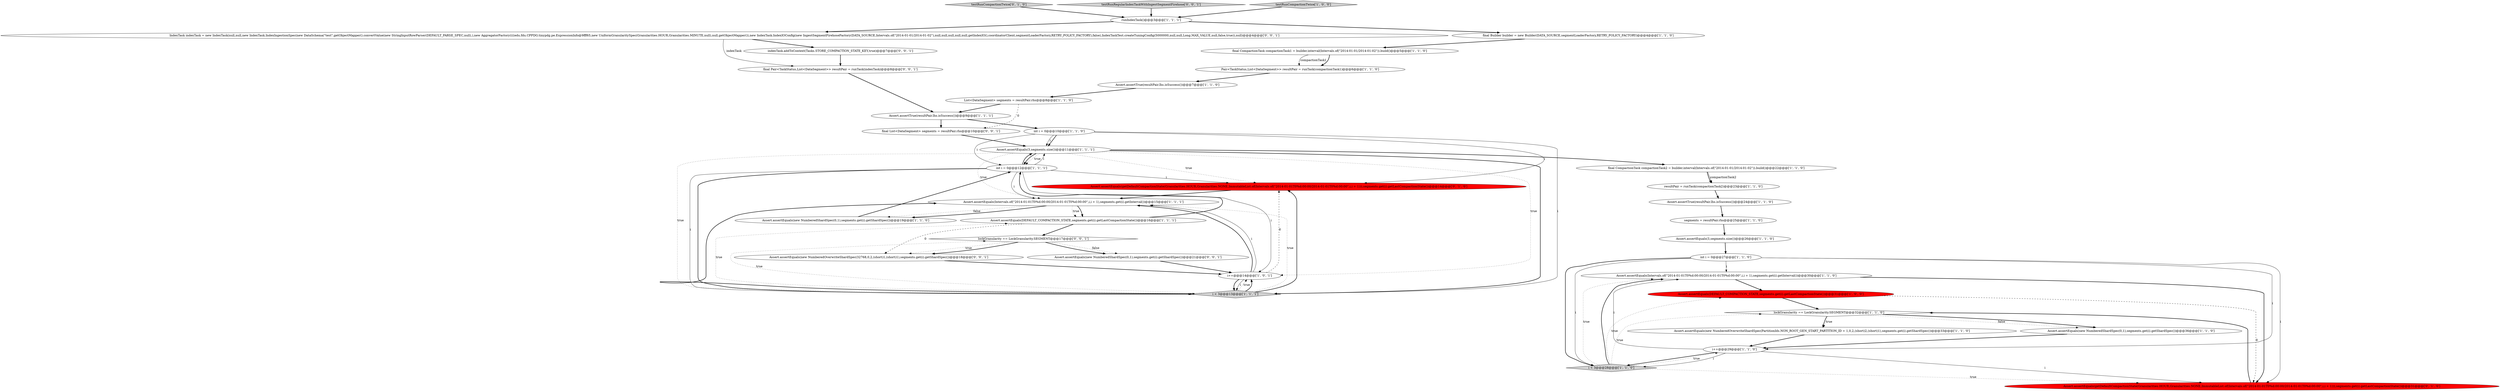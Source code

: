 digraph {
39 [style = filled, label = "indexTask.addToContext(Tasks.STORE_COMPACTION_STATE_KEY,true)@@@7@@@['0', '0', '1']", fillcolor = white, shape = ellipse image = "AAA0AAABBB3BBB"];
36 [style = filled, label = "IndexTask indexTask = new IndexTask(null,null,new IndexTask.IndexIngestionSpec(new DataSchema(\"test\",getObjectMapper().convertValue(new StringInputRowParser(DEFAULT_PARSE_SPEC,null),),new AggregatorFactory((((edu.fdu.CPPDG.tinypdg.pe.ExpressionInfo@9fff65,new UniformGranularitySpec(Granularities.HOUR,Granularities.MINUTE,null),null,getObjectMapper()),new IndexTask.IndexIOConfig(new IngestSegmentFirehoseFactory(DATA_SOURCE,Intervals.of(\"2014-01-01/2014-01-02\"),null,null,null,null,null,getIndexIO(),coordinatorClient,segmentLoaderFactory,RETRY_POLICY_FACTORY),false),IndexTaskTest.createTuningConfig(5000000,null,null,Long.MAX_VALUE,null,false,true)),null)@@@4@@@['0', '0', '1']", fillcolor = white, shape = ellipse image = "AAA0AAABBB3BBB"];
15 [style = filled, label = "Assert.assertEquals(DEFAULT_COMPACTION_STATE,segments.get(i).getLastCompactionState())@@@16@@@['1', '1', '1']", fillcolor = white, shape = ellipse image = "AAA0AAABBB1BBB"];
32 [style = filled, label = "Assert.assertEquals(new NumberedShardSpec(0,1),segments.get(i).getShardSpec())@@@21@@@['0', '0', '1']", fillcolor = white, shape = ellipse image = "AAA0AAABBB3BBB"];
29 [style = filled, label = "testRunCompactionTwice['0', '1', '0']", fillcolor = lightgray, shape = diamond image = "AAA0AAABBB2BBB"];
33 [style = filled, label = "lockGranularity == LockGranularity.SEGMENT@@@17@@@['0', '0', '1']", fillcolor = white, shape = diamond image = "AAA0AAABBB3BBB"];
0 [style = filled, label = "int i = 0@@@12@@@['1', '1', '1']", fillcolor = white, shape = ellipse image = "AAA0AAABBB1BBB"];
9 [style = filled, label = "Assert.assertTrue(resultPair.lhs.isSuccess())@@@9@@@['1', '1', '1']", fillcolor = white, shape = ellipse image = "AAA0AAABBB1BBB"];
38 [style = filled, label = "testRunRegularIndexTaskWithIngestSegmentFirehose['0', '0', '1']", fillcolor = lightgray, shape = diamond image = "AAA0AAABBB3BBB"];
8 [style = filled, label = "final CompactionTask compactionTask1 = builder.interval(Intervals.of(\"2014-01-01/2014-01-02\")).build()@@@5@@@['1', '1', '0']", fillcolor = white, shape = ellipse image = "AAA0AAABBB1BBB"];
2 [style = filled, label = "resultPair = runTask(compactionTask2)@@@23@@@['1', '1', '0']", fillcolor = white, shape = ellipse image = "AAA0AAABBB1BBB"];
3 [style = filled, label = "int i = 0@@@27@@@['1', '1', '0']", fillcolor = white, shape = ellipse image = "AAA0AAABBB1BBB"];
35 [style = filled, label = "final Pair<TaskStatus,List<DataSegment>> resultPair = runTask(indexTask)@@@8@@@['0', '0', '1']", fillcolor = white, shape = ellipse image = "AAA0AAABBB3BBB"];
25 [style = filled, label = "Assert.assertEquals(new NumberedShardSpec(0,1),segments.get(i).getShardSpec())@@@36@@@['1', '1', '0']", fillcolor = white, shape = ellipse image = "AAA0AAABBB1BBB"];
14 [style = filled, label = "Assert.assertTrue(resultPair.lhs.isSuccess())@@@7@@@['1', '1', '0']", fillcolor = white, shape = ellipse image = "AAA0AAABBB1BBB"];
30 [style = filled, label = "Assert.assertEquals(getDefaultCompactionState(Granularities.HOUR,Granularities.NONE,ImmutableList.of(Intervals.of(\"2014-01-01T0%d:00:00/2014-01-01T0%d:00:00\",i,i + 1))),segments.get(i).getLastCompactionState())@@@14@@@['0', '1', '0']", fillcolor = red, shape = ellipse image = "AAA1AAABBB2BBB"];
16 [style = filled, label = "final Builder builder = new Builder(DATA_SOURCE,segmentLoaderFactory,RETRY_POLICY_FACTORY)@@@4@@@['1', '1', '0']", fillcolor = white, shape = ellipse image = "AAA0AAABBB1BBB"];
28 [style = filled, label = "Assert.assertEquals(Intervals.of(\"2014-01-01T0%d:00:00/2014-01-01T0%d:00:00\",i,i + 1),segments.get(i).getInterval())@@@30@@@['1', '1', '0']", fillcolor = white, shape = ellipse image = "AAA0AAABBB1BBB"];
10 [style = filled, label = "Assert.assertEquals(3,segments.size())@@@11@@@['1', '1', '1']", fillcolor = white, shape = ellipse image = "AAA0AAABBB1BBB"];
11 [style = filled, label = "segments = resultPair.rhs@@@25@@@['1', '1', '0']", fillcolor = white, shape = ellipse image = "AAA0AAABBB1BBB"];
12 [style = filled, label = "i++@@@29@@@['1', '1', '0']", fillcolor = white, shape = ellipse image = "AAA0AAABBB1BBB"];
34 [style = filled, label = "Assert.assertEquals(new NumberedOverwriteShardSpec(32768,0,2,(short)1,(short)1),segments.get(i).getShardSpec())@@@18@@@['0', '0', '1']", fillcolor = white, shape = ellipse image = "AAA0AAABBB3BBB"];
20 [style = filled, label = "i < 3@@@28@@@['1', '1', '0']", fillcolor = lightgray, shape = diamond image = "AAA0AAABBB1BBB"];
5 [style = filled, label = "i++@@@14@@@['1', '0', '1']", fillcolor = white, shape = ellipse image = "AAA0AAABBB1BBB"];
27 [style = filled, label = "testRunCompactionTwice['1', '0', '0']", fillcolor = lightgray, shape = diamond image = "AAA0AAABBB1BBB"];
26 [style = filled, label = "Assert.assertEquals(Intervals.of(\"2014-01-01T0%d:00:00/2014-01-01T0%d:00:00\",i,i + 1),segments.get(i).getInterval())@@@15@@@['1', '1', '1']", fillcolor = white, shape = ellipse image = "AAA0AAABBB1BBB"];
6 [style = filled, label = "lockGranularity == LockGranularity.SEGMENT@@@32@@@['1', '1', '0']", fillcolor = white, shape = diamond image = "AAA0AAABBB1BBB"];
7 [style = filled, label = "Assert.assertEquals(new NumberedShardSpec(0,1),segments.get(i).getShardSpec())@@@19@@@['1', '1', '0']", fillcolor = white, shape = ellipse image = "AAA0AAABBB1BBB"];
13 [style = filled, label = "List<DataSegment> segments = resultPair.rhs@@@8@@@['1', '1', '0']", fillcolor = white, shape = ellipse image = "AAA0AAABBB1BBB"];
4 [style = filled, label = "Pair<TaskStatus,List<DataSegment>> resultPair = runTask(compactionTask1)@@@6@@@['1', '1', '0']", fillcolor = white, shape = ellipse image = "AAA0AAABBB1BBB"];
18 [style = filled, label = "i < 3@@@13@@@['1', '1', '1']", fillcolor = lightgray, shape = diamond image = "AAA0AAABBB1BBB"];
24 [style = filled, label = "Assert.assertEquals(new NumberedOverwriteShardSpec(PartitionIds.NON_ROOT_GEN_START_PARTITION_ID + 1,0,2,(short)2,(short)1),segments.get(i).getShardSpec())@@@33@@@['1', '1', '0']", fillcolor = white, shape = ellipse image = "AAA0AAABBB1BBB"];
1 [style = filled, label = "runIndexTask()@@@3@@@['1', '1', '1']", fillcolor = white, shape = ellipse image = "AAA0AAABBB1BBB"];
19 [style = filled, label = "Assert.assertEquals(DEFAULT_COMPACTION_STATE,segments.get(i).getLastCompactionState())@@@31@@@['1', '0', '0']", fillcolor = red, shape = ellipse image = "AAA1AAABBB1BBB"];
31 [style = filled, label = "Assert.assertEquals(getDefaultCompactionState(Granularities.HOUR,Granularities.NONE,ImmutableList.of(Intervals.of(\"2014-01-01T0%d:00:00/2014-01-01T0%d:00:00\",i,i + 1))),segments.get(i).getLastCompactionState())@@@31@@@['0', '1', '0']", fillcolor = red, shape = ellipse image = "AAA1AAABBB2BBB"];
37 [style = filled, label = "final List<DataSegment> segments = resultPair.rhs@@@10@@@['0', '0', '1']", fillcolor = white, shape = ellipse image = "AAA0AAABBB3BBB"];
23 [style = filled, label = "Assert.assertTrue(resultPair.lhs.isSuccess())@@@24@@@['1', '1', '0']", fillcolor = white, shape = ellipse image = "AAA0AAABBB1BBB"];
21 [style = filled, label = "Assert.assertEquals(3,segments.size())@@@26@@@['1', '1', '0']", fillcolor = white, shape = ellipse image = "AAA0AAABBB1BBB"];
17 [style = filled, label = "int i = 0@@@10@@@['1', '1', '0']", fillcolor = white, shape = ellipse image = "AAA0AAABBB1BBB"];
22 [style = filled, label = "final CompactionTask compactionTask2 = builder.interval(Intervals.of(\"2014-01-01/2014-01-02\")).build()@@@22@@@['1', '1', '0']", fillcolor = white, shape = ellipse image = "AAA0AAABBB1BBB"];
0->18 [style = solid, label="i"];
18->15 [style = dotted, label="true"];
26->7 [style = dotted, label="false"];
18->30 [style = bold, label=""];
8->4 [style = solid, label="compactionTask1"];
10->30 [style = dotted, label="true"];
9->37 [style = bold, label=""];
12->28 [style = solid, label="i"];
3->28 [style = solid, label="i"];
2->23 [style = bold, label=""];
31->6 [style = bold, label=""];
20->31 [style = dotted, label="true"];
15->0 [style = bold, label=""];
26->15 [style = bold, label=""];
3->20 [style = solid, label="i"];
8->4 [style = bold, label=""];
29->1 [style = bold, label=""];
3->31 [style = solid, label="i"];
21->3 [style = bold, label=""];
12->31 [style = solid, label="i"];
10->18 [style = dotted, label="true"];
15->34 [style = dashed, label="0"];
26->7 [style = bold, label=""];
12->20 [style = solid, label="i"];
30->26 [style = bold, label=""];
9->17 [style = bold, label=""];
7->0 [style = bold, label=""];
19->6 [style = bold, label=""];
1->16 [style = bold, label=""];
18->26 [style = dotted, label="true"];
39->35 [style = bold, label=""];
10->0 [style = bold, label=""];
28->19 [style = bold, label=""];
10->0 [style = dotted, label="true"];
10->26 [style = dotted, label="true"];
18->5 [style = dotted, label="true"];
20->6 [style = dotted, label="true"];
15->33 [style = bold, label=""];
5->30 [style = dashed, label="0"];
17->10 [style = bold, label=""];
10->18 [style = bold, label=""];
6->24 [style = dotted, label="true"];
24->12 [style = bold, label=""];
4->14 [style = bold, label=""];
17->0 [style = solid, label="i"];
22->2 [style = bold, label=""];
16->8 [style = bold, label=""];
33->32 [style = dotted, label="false"];
37->10 [style = bold, label=""];
35->9 [style = bold, label=""];
18->33 [style = dotted, label="true"];
28->31 [style = bold, label=""];
11->21 [style = bold, label=""];
22->2 [style = solid, label="compactionTask2"];
18->26 [style = bold, label=""];
5->26 [style = bold, label=""];
12->20 [style = bold, label=""];
6->25 [style = dotted, label="false"];
6->24 [style = bold, label=""];
5->18 [style = bold, label=""];
36->39 [style = bold, label=""];
38->1 [style = bold, label=""];
0->10 [style = solid, label="i"];
3->12 [style = solid, label="i"];
36->35 [style = solid, label="indexTask"];
0->30 [style = solid, label="i"];
5->18 [style = solid, label="i"];
26->15 [style = dotted, label="true"];
17->30 [style = solid, label="i"];
0->18 [style = bold, label=""];
33->32 [style = bold, label=""];
20->19 [style = dotted, label="true"];
13->9 [style = bold, label=""];
14->13 [style = bold, label=""];
23->11 [style = bold, label=""];
5->26 [style = solid, label="i"];
17->10 [style = solid, label="i"];
19->31 [style = dashed, label="0"];
10->22 [style = bold, label=""];
32->5 [style = bold, label=""];
13->37 [style = dashed, label="0"];
27->1 [style = bold, label=""];
34->5 [style = bold, label=""];
33->34 [style = dotted, label="true"];
20->28 [style = bold, label=""];
0->26 [style = solid, label="i"];
1->36 [style = bold, label=""];
10->5 [style = dotted, label="true"];
17->18 [style = solid, label="i"];
0->5 [style = solid, label="i"];
0->10 [style = bold, label=""];
3->20 [style = bold, label=""];
25->12 [style = bold, label=""];
20->28 [style = dotted, label="true"];
18->5 [style = bold, label=""];
20->12 [style = dotted, label="true"];
33->34 [style = bold, label=""];
6->25 [style = bold, label=""];
}
